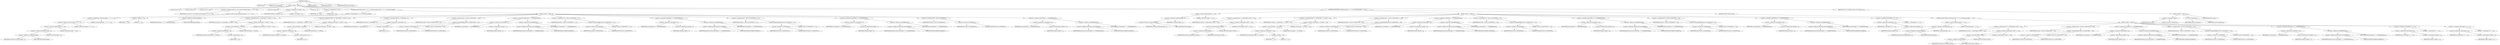 digraph "encode" {  
"38" [label = <(METHOD,encode)<SUB>58</SUB>> ]
"39" [label = <(PARAM,this)<SUB>58</SUB>> ]
"40" [label = <(PARAM,byte[] octetString)<SUB>58</SUB>> ]
"41" [label = <(BLOCK,&lt;empty&gt;,&lt;empty&gt;)<SUB>58</SUB>> ]
"42" [label = <(LOCAL,int bits24: int)> ]
"43" [label = <(LOCAL,int bits6: int)> ]
"44" [label = <(LOCAL,char[] out: char[])> ]
"45" [label = <(&lt;operator&gt;.assignment,char[] out = new char[((octetString.length - 1) / 3 + 1) * 4])<SUB>62</SUB>> ]
"46" [label = <(IDENTIFIER,out,char[] out = new char[((octetString.length - 1) / 3 + 1) * 4])<SUB>62</SUB>> ]
"47" [label = <(&lt;operator&gt;.alloc,new char[((octetString.length - 1) / 3 + 1) * 4])> ]
"48" [label = <(&lt;operator&gt;.multiplication,((octetString.length - 1) / 3 + 1) * 4)<SUB>62</SUB>> ]
"49" [label = <(&lt;operator&gt;.addition,(octetString.length - 1) / 3 + 1)<SUB>62</SUB>> ]
"50" [label = <(&lt;operator&gt;.division,(octetString.length - 1) / 3)<SUB>62</SUB>> ]
"51" [label = <(&lt;operator&gt;.subtraction,octetString.length - 1)<SUB>62</SUB>> ]
"52" [label = <(&lt;operator&gt;.fieldAccess,octetString.length)<SUB>62</SUB>> ]
"53" [label = <(IDENTIFIER,octetString,octetString.length - 1)<SUB>62</SUB>> ]
"54" [label = <(FIELD_IDENTIFIER,length,length)<SUB>62</SUB>> ]
"55" [label = <(LITERAL,1,octetString.length - 1)<SUB>62</SUB>> ]
"56" [label = <(LITERAL,3,(octetString.length - 1) / 3)<SUB>62</SUB>> ]
"57" [label = <(LITERAL,1,(octetString.length - 1) / 3 + 1)<SUB>62</SUB>> ]
"58" [label = <(LITERAL,4,((octetString.length - 1) / 3 + 1) * 4)<SUB>62</SUB>> ]
"59" [label = <(LOCAL,int outIndex: int)> ]
"60" [label = <(&lt;operator&gt;.assignment,int outIndex = 0)<SUB>63</SUB>> ]
"61" [label = <(IDENTIFIER,outIndex,int outIndex = 0)<SUB>63</SUB>> ]
"62" [label = <(LITERAL,0,int outIndex = 0)<SUB>63</SUB>> ]
"63" [label = <(LOCAL,int i: int)> ]
"64" [label = <(&lt;operator&gt;.assignment,int i = 0)<SUB>64</SUB>> ]
"65" [label = <(IDENTIFIER,i,int i = 0)<SUB>64</SUB>> ]
"66" [label = <(LITERAL,0,int i = 0)<SUB>64</SUB>> ]
"67" [label = <(CONTROL_STRUCTURE,while ((i + 3) &lt;= octetString.length),while ((i + 3) &lt;= octetString.length))<SUB>66</SUB>> ]
"68" [label = <(&lt;operator&gt;.lessEqualsThan,(i + 3) &lt;= octetString.length)<SUB>66</SUB>> ]
"69" [label = <(&lt;operator&gt;.addition,i + 3)<SUB>66</SUB>> ]
"70" [label = <(IDENTIFIER,i,i + 3)<SUB>66</SUB>> ]
"71" [label = <(LITERAL,3,i + 3)<SUB>66</SUB>> ]
"72" [label = <(&lt;operator&gt;.fieldAccess,octetString.length)<SUB>66</SUB>> ]
"73" [label = <(IDENTIFIER,octetString,(i + 3) &lt;= octetString.length)<SUB>66</SUB>> ]
"74" [label = <(FIELD_IDENTIFIER,length,length)<SUB>66</SUB>> ]
"75" [label = <(BLOCK,&lt;empty&gt;,&lt;empty&gt;)<SUB>66</SUB>> ]
"76" [label = <(&lt;operator&gt;.assignment,bits24 = (octetString[i++] &amp; 0xFF) &lt;&lt; 16)<SUB>68</SUB>> ]
"77" [label = <(IDENTIFIER,bits24,bits24 = (octetString[i++] &amp; 0xFF) &lt;&lt; 16)<SUB>68</SUB>> ]
"78" [label = <(&lt;operator&gt;.shiftLeft,(octetString[i++] &amp; 0xFF) &lt;&lt; 16)<SUB>68</SUB>> ]
"79" [label = <(&lt;operator&gt;.and,octetString[i++] &amp; 0xFF)<SUB>68</SUB>> ]
"80" [label = <(&lt;operator&gt;.indexAccess,octetString[i++])<SUB>68</SUB>> ]
"81" [label = <(IDENTIFIER,octetString,octetString[i++] &amp; 0xFF)<SUB>68</SUB>> ]
"82" [label = <(&lt;operator&gt;.postIncrement,i++)<SUB>68</SUB>> ]
"83" [label = <(IDENTIFIER,i,i++)<SUB>68</SUB>> ]
"84" [label = <(LITERAL,0xFF,octetString[i++] &amp; 0xFF)<SUB>68</SUB>> ]
"85" [label = <(LITERAL,16,(octetString[i++] &amp; 0xFF) &lt;&lt; 16)<SUB>68</SUB>> ]
"86" [label = <(&lt;operators&gt;.assignmentOr,bits24 |= (octetString[i++] &amp; 0xFF) &lt;&lt; 8)<SUB>69</SUB>> ]
"87" [label = <(IDENTIFIER,bits24,bits24 |= (octetString[i++] &amp; 0xFF) &lt;&lt; 8)<SUB>69</SUB>> ]
"88" [label = <(&lt;operator&gt;.shiftLeft,(octetString[i++] &amp; 0xFF) &lt;&lt; 8)<SUB>69</SUB>> ]
"89" [label = <(&lt;operator&gt;.and,octetString[i++] &amp; 0xFF)<SUB>69</SUB>> ]
"90" [label = <(&lt;operator&gt;.indexAccess,octetString[i++])<SUB>69</SUB>> ]
"91" [label = <(IDENTIFIER,octetString,octetString[i++] &amp; 0xFF)<SUB>69</SUB>> ]
"92" [label = <(&lt;operator&gt;.postIncrement,i++)<SUB>69</SUB>> ]
"93" [label = <(IDENTIFIER,i,i++)<SUB>69</SUB>> ]
"94" [label = <(LITERAL,0xFF,octetString[i++] &amp; 0xFF)<SUB>69</SUB>> ]
"95" [label = <(LITERAL,8,(octetString[i++] &amp; 0xFF) &lt;&lt; 8)<SUB>69</SUB>> ]
"96" [label = <(&lt;operators&gt;.assignmentOr,bits24 |= octetString[i++])<SUB>70</SUB>> ]
"97" [label = <(IDENTIFIER,bits24,bits24 |= octetString[i++])<SUB>70</SUB>> ]
"98" [label = <(&lt;operator&gt;.indexAccess,octetString[i++])<SUB>70</SUB>> ]
"99" [label = <(IDENTIFIER,octetString,bits24 |= octetString[i++])<SUB>70</SUB>> ]
"100" [label = <(&lt;operator&gt;.postIncrement,i++)<SUB>70</SUB>> ]
"101" [label = <(IDENTIFIER,i,i++)<SUB>70</SUB>> ]
"102" [label = <(&lt;operator&gt;.assignment,bits6 = (bits24 &amp; 0x00FC0000) &gt;&gt; 18)<SUB>72</SUB>> ]
"103" [label = <(IDENTIFIER,bits6,bits6 = (bits24 &amp; 0x00FC0000) &gt;&gt; 18)<SUB>72</SUB>> ]
"104" [label = <(&lt;operator&gt;.logicalShiftRight,(bits24 &amp; 0x00FC0000) &gt;&gt; 18)<SUB>72</SUB>> ]
"105" [label = <(&lt;operator&gt;.and,bits24 &amp; 0x00FC0000)<SUB>72</SUB>> ]
"106" [label = <(IDENTIFIER,bits24,bits24 &amp; 0x00FC0000)<SUB>72</SUB>> ]
"107" [label = <(LITERAL,0x00FC0000,bits24 &amp; 0x00FC0000)<SUB>72</SUB>> ]
"108" [label = <(LITERAL,18,(bits24 &amp; 0x00FC0000) &gt;&gt; 18)<SUB>72</SUB>> ]
"109" [label = <(&lt;operator&gt;.assignment,out[outIndex++] = ALPHABET[bits6])<SUB>73</SUB>> ]
"110" [label = <(&lt;operator&gt;.indexAccess,out[outIndex++])<SUB>73</SUB>> ]
"111" [label = <(IDENTIFIER,out,out[outIndex++] = ALPHABET[bits6])<SUB>73</SUB>> ]
"112" [label = <(&lt;operator&gt;.postIncrement,outIndex++)<SUB>73</SUB>> ]
"113" [label = <(IDENTIFIER,outIndex,outIndex++)<SUB>73</SUB>> ]
"114" [label = <(&lt;operator&gt;.indexAccess,ALPHABET[bits6])<SUB>73</SUB>> ]
"115" [label = <(&lt;operator&gt;.fieldAccess,Base64Converter.ALPHABET)<SUB>73</SUB>> ]
"116" [label = <(IDENTIFIER,Base64Converter,out[outIndex++] = ALPHABET[bits6])<SUB>73</SUB>> ]
"117" [label = <(FIELD_IDENTIFIER,ALPHABET,ALPHABET)<SUB>73</SUB>> ]
"118" [label = <(IDENTIFIER,bits6,out[outIndex++] = ALPHABET[bits6])<SUB>73</SUB>> ]
"119" [label = <(&lt;operator&gt;.assignment,bits6 = (bits24 &amp; 0x0003F000) &gt;&gt; 12)<SUB>74</SUB>> ]
"120" [label = <(IDENTIFIER,bits6,bits6 = (bits24 &amp; 0x0003F000) &gt;&gt; 12)<SUB>74</SUB>> ]
"121" [label = <(&lt;operator&gt;.logicalShiftRight,(bits24 &amp; 0x0003F000) &gt;&gt; 12)<SUB>74</SUB>> ]
"122" [label = <(&lt;operator&gt;.and,bits24 &amp; 0x0003F000)<SUB>74</SUB>> ]
"123" [label = <(IDENTIFIER,bits24,bits24 &amp; 0x0003F000)<SUB>74</SUB>> ]
"124" [label = <(LITERAL,0x0003F000,bits24 &amp; 0x0003F000)<SUB>74</SUB>> ]
"125" [label = <(LITERAL,12,(bits24 &amp; 0x0003F000) &gt;&gt; 12)<SUB>74</SUB>> ]
"126" [label = <(&lt;operator&gt;.assignment,out[outIndex++] = ALPHABET[bits6])<SUB>75</SUB>> ]
"127" [label = <(&lt;operator&gt;.indexAccess,out[outIndex++])<SUB>75</SUB>> ]
"128" [label = <(IDENTIFIER,out,out[outIndex++] = ALPHABET[bits6])<SUB>75</SUB>> ]
"129" [label = <(&lt;operator&gt;.postIncrement,outIndex++)<SUB>75</SUB>> ]
"130" [label = <(IDENTIFIER,outIndex,outIndex++)<SUB>75</SUB>> ]
"131" [label = <(&lt;operator&gt;.indexAccess,ALPHABET[bits6])<SUB>75</SUB>> ]
"132" [label = <(&lt;operator&gt;.fieldAccess,Base64Converter.ALPHABET)<SUB>75</SUB>> ]
"133" [label = <(IDENTIFIER,Base64Converter,out[outIndex++] = ALPHABET[bits6])<SUB>75</SUB>> ]
"134" [label = <(FIELD_IDENTIFIER,ALPHABET,ALPHABET)<SUB>75</SUB>> ]
"135" [label = <(IDENTIFIER,bits6,out[outIndex++] = ALPHABET[bits6])<SUB>75</SUB>> ]
"136" [label = <(&lt;operator&gt;.assignment,bits6 = (bits24 &amp; 0x00000FC0) &gt;&gt; 6)<SUB>76</SUB>> ]
"137" [label = <(IDENTIFIER,bits6,bits6 = (bits24 &amp; 0x00000FC0) &gt;&gt; 6)<SUB>76</SUB>> ]
"138" [label = <(&lt;operator&gt;.logicalShiftRight,(bits24 &amp; 0x00000FC0) &gt;&gt; 6)<SUB>76</SUB>> ]
"139" [label = <(&lt;operator&gt;.and,bits24 &amp; 0x00000FC0)<SUB>76</SUB>> ]
"140" [label = <(IDENTIFIER,bits24,bits24 &amp; 0x00000FC0)<SUB>76</SUB>> ]
"141" [label = <(LITERAL,0x00000FC0,bits24 &amp; 0x00000FC0)<SUB>76</SUB>> ]
"142" [label = <(LITERAL,6,(bits24 &amp; 0x00000FC0) &gt;&gt; 6)<SUB>76</SUB>> ]
"143" [label = <(&lt;operator&gt;.assignment,out[outIndex++] = ALPHABET[bits6])<SUB>77</SUB>> ]
"144" [label = <(&lt;operator&gt;.indexAccess,out[outIndex++])<SUB>77</SUB>> ]
"145" [label = <(IDENTIFIER,out,out[outIndex++] = ALPHABET[bits6])<SUB>77</SUB>> ]
"146" [label = <(&lt;operator&gt;.postIncrement,outIndex++)<SUB>77</SUB>> ]
"147" [label = <(IDENTIFIER,outIndex,outIndex++)<SUB>77</SUB>> ]
"148" [label = <(&lt;operator&gt;.indexAccess,ALPHABET[bits6])<SUB>77</SUB>> ]
"149" [label = <(&lt;operator&gt;.fieldAccess,Base64Converter.ALPHABET)<SUB>77</SUB>> ]
"150" [label = <(IDENTIFIER,Base64Converter,out[outIndex++] = ALPHABET[bits6])<SUB>77</SUB>> ]
"151" [label = <(FIELD_IDENTIFIER,ALPHABET,ALPHABET)<SUB>77</SUB>> ]
"152" [label = <(IDENTIFIER,bits6,out[outIndex++] = ALPHABET[bits6])<SUB>77</SUB>> ]
"153" [label = <(&lt;operator&gt;.assignment,bits6 = bits24 &amp; 0x0000003F)<SUB>78</SUB>> ]
"154" [label = <(IDENTIFIER,bits6,bits6 = bits24 &amp; 0x0000003F)<SUB>78</SUB>> ]
"155" [label = <(&lt;operator&gt;.and,bits24 &amp; 0x0000003F)<SUB>78</SUB>> ]
"156" [label = <(IDENTIFIER,bits24,bits24 &amp; 0x0000003F)<SUB>78</SUB>> ]
"157" [label = <(LITERAL,0x0000003F,bits24 &amp; 0x0000003F)<SUB>78</SUB>> ]
"158" [label = <(&lt;operator&gt;.assignment,out[outIndex++] = ALPHABET[bits6])<SUB>79</SUB>> ]
"159" [label = <(&lt;operator&gt;.indexAccess,out[outIndex++])<SUB>79</SUB>> ]
"160" [label = <(IDENTIFIER,out,out[outIndex++] = ALPHABET[bits6])<SUB>79</SUB>> ]
"161" [label = <(&lt;operator&gt;.postIncrement,outIndex++)<SUB>79</SUB>> ]
"162" [label = <(IDENTIFIER,outIndex,outIndex++)<SUB>79</SUB>> ]
"163" [label = <(&lt;operator&gt;.indexAccess,ALPHABET[bits6])<SUB>79</SUB>> ]
"164" [label = <(&lt;operator&gt;.fieldAccess,Base64Converter.ALPHABET)<SUB>79</SUB>> ]
"165" [label = <(IDENTIFIER,Base64Converter,out[outIndex++] = ALPHABET[bits6])<SUB>79</SUB>> ]
"166" [label = <(FIELD_IDENTIFIER,ALPHABET,ALPHABET)<SUB>79</SUB>> ]
"167" [label = <(IDENTIFIER,bits6,out[outIndex++] = ALPHABET[bits6])<SUB>79</SUB>> ]
"168" [label = <(CONTROL_STRUCTURE,if (octetString.length - i == 2),if (octetString.length - i == 2))<SUB>81</SUB>> ]
"169" [label = <(&lt;operator&gt;.equals,octetString.length - i == 2)<SUB>81</SUB>> ]
"170" [label = <(&lt;operator&gt;.subtraction,octetString.length - i)<SUB>81</SUB>> ]
"171" [label = <(&lt;operator&gt;.fieldAccess,octetString.length)<SUB>81</SUB>> ]
"172" [label = <(IDENTIFIER,octetString,octetString.length - i)<SUB>81</SUB>> ]
"173" [label = <(FIELD_IDENTIFIER,length,length)<SUB>81</SUB>> ]
"174" [label = <(IDENTIFIER,i,octetString.length - i)<SUB>81</SUB>> ]
"175" [label = <(LITERAL,2,octetString.length - i == 2)<SUB>81</SUB>> ]
"176" [label = <(BLOCK,&lt;empty&gt;,&lt;empty&gt;)<SUB>81</SUB>> ]
"177" [label = <(&lt;operator&gt;.assignment,bits24 = (octetString[i] &amp; 0xFF) &lt;&lt; 16)<SUB>83</SUB>> ]
"178" [label = <(IDENTIFIER,bits24,bits24 = (octetString[i] &amp; 0xFF) &lt;&lt; 16)<SUB>83</SUB>> ]
"179" [label = <(&lt;operator&gt;.shiftLeft,(octetString[i] &amp; 0xFF) &lt;&lt; 16)<SUB>83</SUB>> ]
"180" [label = <(&lt;operator&gt;.and,octetString[i] &amp; 0xFF)<SUB>83</SUB>> ]
"181" [label = <(&lt;operator&gt;.indexAccess,octetString[i])<SUB>83</SUB>> ]
"182" [label = <(IDENTIFIER,octetString,octetString[i] &amp; 0xFF)<SUB>83</SUB>> ]
"183" [label = <(IDENTIFIER,i,octetString[i] &amp; 0xFF)<SUB>83</SUB>> ]
"184" [label = <(LITERAL,0xFF,octetString[i] &amp; 0xFF)<SUB>83</SUB>> ]
"185" [label = <(LITERAL,16,(octetString[i] &amp; 0xFF) &lt;&lt; 16)<SUB>83</SUB>> ]
"186" [label = <(&lt;operators&gt;.assignmentOr,bits24 |= (octetString[i + 1] &amp; 0xFF) &lt;&lt; 8)<SUB>84</SUB>> ]
"187" [label = <(IDENTIFIER,bits24,bits24 |= (octetString[i + 1] &amp; 0xFF) &lt;&lt; 8)<SUB>84</SUB>> ]
"188" [label = <(&lt;operator&gt;.shiftLeft,(octetString[i + 1] &amp; 0xFF) &lt;&lt; 8)<SUB>84</SUB>> ]
"189" [label = <(&lt;operator&gt;.and,octetString[i + 1] &amp; 0xFF)<SUB>84</SUB>> ]
"190" [label = <(&lt;operator&gt;.indexAccess,octetString[i + 1])<SUB>84</SUB>> ]
"191" [label = <(IDENTIFIER,octetString,octetString[i + 1] &amp; 0xFF)<SUB>84</SUB>> ]
"192" [label = <(&lt;operator&gt;.addition,i + 1)<SUB>84</SUB>> ]
"193" [label = <(IDENTIFIER,i,i + 1)<SUB>84</SUB>> ]
"194" [label = <(LITERAL,1,i + 1)<SUB>84</SUB>> ]
"195" [label = <(LITERAL,0xFF,octetString[i + 1] &amp; 0xFF)<SUB>84</SUB>> ]
"196" [label = <(LITERAL,8,(octetString[i + 1] &amp; 0xFF) &lt;&lt; 8)<SUB>84</SUB>> ]
"197" [label = <(&lt;operator&gt;.assignment,bits6 = (bits24 &amp; 0x00FC0000) &gt;&gt; 18)<SUB>85</SUB>> ]
"198" [label = <(IDENTIFIER,bits6,bits6 = (bits24 &amp; 0x00FC0000) &gt;&gt; 18)<SUB>85</SUB>> ]
"199" [label = <(&lt;operator&gt;.logicalShiftRight,(bits24 &amp; 0x00FC0000) &gt;&gt; 18)<SUB>85</SUB>> ]
"200" [label = <(&lt;operator&gt;.and,bits24 &amp; 0x00FC0000)<SUB>85</SUB>> ]
"201" [label = <(IDENTIFIER,bits24,bits24 &amp; 0x00FC0000)<SUB>85</SUB>> ]
"202" [label = <(LITERAL,0x00FC0000,bits24 &amp; 0x00FC0000)<SUB>85</SUB>> ]
"203" [label = <(LITERAL,18,(bits24 &amp; 0x00FC0000) &gt;&gt; 18)<SUB>85</SUB>> ]
"204" [label = <(&lt;operator&gt;.assignment,out[outIndex++] = ALPHABET[bits6])<SUB>86</SUB>> ]
"205" [label = <(&lt;operator&gt;.indexAccess,out[outIndex++])<SUB>86</SUB>> ]
"206" [label = <(IDENTIFIER,out,out[outIndex++] = ALPHABET[bits6])<SUB>86</SUB>> ]
"207" [label = <(&lt;operator&gt;.postIncrement,outIndex++)<SUB>86</SUB>> ]
"208" [label = <(IDENTIFIER,outIndex,outIndex++)<SUB>86</SUB>> ]
"209" [label = <(&lt;operator&gt;.indexAccess,ALPHABET[bits6])<SUB>86</SUB>> ]
"210" [label = <(&lt;operator&gt;.fieldAccess,Base64Converter.ALPHABET)<SUB>86</SUB>> ]
"211" [label = <(IDENTIFIER,Base64Converter,out[outIndex++] = ALPHABET[bits6])<SUB>86</SUB>> ]
"212" [label = <(FIELD_IDENTIFIER,ALPHABET,ALPHABET)<SUB>86</SUB>> ]
"213" [label = <(IDENTIFIER,bits6,out[outIndex++] = ALPHABET[bits6])<SUB>86</SUB>> ]
"214" [label = <(&lt;operator&gt;.assignment,bits6 = (bits24 &amp; 0x0003F000) &gt;&gt; 12)<SUB>87</SUB>> ]
"215" [label = <(IDENTIFIER,bits6,bits6 = (bits24 &amp; 0x0003F000) &gt;&gt; 12)<SUB>87</SUB>> ]
"216" [label = <(&lt;operator&gt;.logicalShiftRight,(bits24 &amp; 0x0003F000) &gt;&gt; 12)<SUB>87</SUB>> ]
"217" [label = <(&lt;operator&gt;.and,bits24 &amp; 0x0003F000)<SUB>87</SUB>> ]
"218" [label = <(IDENTIFIER,bits24,bits24 &amp; 0x0003F000)<SUB>87</SUB>> ]
"219" [label = <(LITERAL,0x0003F000,bits24 &amp; 0x0003F000)<SUB>87</SUB>> ]
"220" [label = <(LITERAL,12,(bits24 &amp; 0x0003F000) &gt;&gt; 12)<SUB>87</SUB>> ]
"221" [label = <(&lt;operator&gt;.assignment,out[outIndex++] = ALPHABET[bits6])<SUB>88</SUB>> ]
"222" [label = <(&lt;operator&gt;.indexAccess,out[outIndex++])<SUB>88</SUB>> ]
"223" [label = <(IDENTIFIER,out,out[outIndex++] = ALPHABET[bits6])<SUB>88</SUB>> ]
"224" [label = <(&lt;operator&gt;.postIncrement,outIndex++)<SUB>88</SUB>> ]
"225" [label = <(IDENTIFIER,outIndex,outIndex++)<SUB>88</SUB>> ]
"226" [label = <(&lt;operator&gt;.indexAccess,ALPHABET[bits6])<SUB>88</SUB>> ]
"227" [label = <(&lt;operator&gt;.fieldAccess,Base64Converter.ALPHABET)<SUB>88</SUB>> ]
"228" [label = <(IDENTIFIER,Base64Converter,out[outIndex++] = ALPHABET[bits6])<SUB>88</SUB>> ]
"229" [label = <(FIELD_IDENTIFIER,ALPHABET,ALPHABET)<SUB>88</SUB>> ]
"230" [label = <(IDENTIFIER,bits6,out[outIndex++] = ALPHABET[bits6])<SUB>88</SUB>> ]
"231" [label = <(&lt;operator&gt;.assignment,bits6 = (bits24 &amp; 0x00000FC0) &gt;&gt; 6)<SUB>89</SUB>> ]
"232" [label = <(IDENTIFIER,bits6,bits6 = (bits24 &amp; 0x00000FC0) &gt;&gt; 6)<SUB>89</SUB>> ]
"233" [label = <(&lt;operator&gt;.logicalShiftRight,(bits24 &amp; 0x00000FC0) &gt;&gt; 6)<SUB>89</SUB>> ]
"234" [label = <(&lt;operator&gt;.and,bits24 &amp; 0x00000FC0)<SUB>89</SUB>> ]
"235" [label = <(IDENTIFIER,bits24,bits24 &amp; 0x00000FC0)<SUB>89</SUB>> ]
"236" [label = <(LITERAL,0x00000FC0,bits24 &amp; 0x00000FC0)<SUB>89</SUB>> ]
"237" [label = <(LITERAL,6,(bits24 &amp; 0x00000FC0) &gt;&gt; 6)<SUB>89</SUB>> ]
"238" [label = <(&lt;operator&gt;.assignment,out[outIndex++] = ALPHABET[bits6])<SUB>90</SUB>> ]
"239" [label = <(&lt;operator&gt;.indexAccess,out[outIndex++])<SUB>90</SUB>> ]
"240" [label = <(IDENTIFIER,out,out[outIndex++] = ALPHABET[bits6])<SUB>90</SUB>> ]
"241" [label = <(&lt;operator&gt;.postIncrement,outIndex++)<SUB>90</SUB>> ]
"242" [label = <(IDENTIFIER,outIndex,outIndex++)<SUB>90</SUB>> ]
"243" [label = <(&lt;operator&gt;.indexAccess,ALPHABET[bits6])<SUB>90</SUB>> ]
"244" [label = <(&lt;operator&gt;.fieldAccess,Base64Converter.ALPHABET)<SUB>90</SUB>> ]
"245" [label = <(IDENTIFIER,Base64Converter,out[outIndex++] = ALPHABET[bits6])<SUB>90</SUB>> ]
"246" [label = <(FIELD_IDENTIFIER,ALPHABET,ALPHABET)<SUB>90</SUB>> ]
"247" [label = <(IDENTIFIER,bits6,out[outIndex++] = ALPHABET[bits6])<SUB>90</SUB>> ]
"248" [label = <(&lt;operator&gt;.assignment,out[outIndex++] = '=')<SUB>93</SUB>> ]
"249" [label = <(&lt;operator&gt;.indexAccess,out[outIndex++])<SUB>93</SUB>> ]
"250" [label = <(IDENTIFIER,out,out[outIndex++] = '=')<SUB>93</SUB>> ]
"251" [label = <(&lt;operator&gt;.postIncrement,outIndex++)<SUB>93</SUB>> ]
"252" [label = <(IDENTIFIER,outIndex,outIndex++)<SUB>93</SUB>> ]
"253" [label = <(LITERAL,'=',out[outIndex++] = '=')<SUB>93</SUB>> ]
"254" [label = <(CONTROL_STRUCTURE,else,else)<SUB>94</SUB>> ]
"255" [label = <(CONTROL_STRUCTURE,if (octetString.length - i == 1),if (octetString.length - i == 1))<SUB>94</SUB>> ]
"256" [label = <(&lt;operator&gt;.equals,octetString.length - i == 1)<SUB>94</SUB>> ]
"257" [label = <(&lt;operator&gt;.subtraction,octetString.length - i)<SUB>94</SUB>> ]
"258" [label = <(&lt;operator&gt;.fieldAccess,octetString.length)<SUB>94</SUB>> ]
"259" [label = <(IDENTIFIER,octetString,octetString.length - i)<SUB>94</SUB>> ]
"260" [label = <(FIELD_IDENTIFIER,length,length)<SUB>94</SUB>> ]
"261" [label = <(IDENTIFIER,i,octetString.length - i)<SUB>94</SUB>> ]
"262" [label = <(LITERAL,1,octetString.length - i == 1)<SUB>94</SUB>> ]
"263" [label = <(BLOCK,&lt;empty&gt;,&lt;empty&gt;)<SUB>94</SUB>> ]
"264" [label = <(&lt;operator&gt;.assignment,bits24 = (octetString[i] &amp; 0xFF) &lt;&lt; 16)<SUB>96</SUB>> ]
"265" [label = <(IDENTIFIER,bits24,bits24 = (octetString[i] &amp; 0xFF) &lt;&lt; 16)<SUB>96</SUB>> ]
"266" [label = <(&lt;operator&gt;.shiftLeft,(octetString[i] &amp; 0xFF) &lt;&lt; 16)<SUB>96</SUB>> ]
"267" [label = <(&lt;operator&gt;.and,octetString[i] &amp; 0xFF)<SUB>96</SUB>> ]
"268" [label = <(&lt;operator&gt;.indexAccess,octetString[i])<SUB>96</SUB>> ]
"269" [label = <(IDENTIFIER,octetString,octetString[i] &amp; 0xFF)<SUB>96</SUB>> ]
"270" [label = <(IDENTIFIER,i,octetString[i] &amp; 0xFF)<SUB>96</SUB>> ]
"271" [label = <(LITERAL,0xFF,octetString[i] &amp; 0xFF)<SUB>96</SUB>> ]
"272" [label = <(LITERAL,16,(octetString[i] &amp; 0xFF) &lt;&lt; 16)<SUB>96</SUB>> ]
"273" [label = <(&lt;operator&gt;.assignment,bits6 = (bits24 &amp; 0x00FC0000) &gt;&gt; 18)<SUB>97</SUB>> ]
"274" [label = <(IDENTIFIER,bits6,bits6 = (bits24 &amp; 0x00FC0000) &gt;&gt; 18)<SUB>97</SUB>> ]
"275" [label = <(&lt;operator&gt;.logicalShiftRight,(bits24 &amp; 0x00FC0000) &gt;&gt; 18)<SUB>97</SUB>> ]
"276" [label = <(&lt;operator&gt;.and,bits24 &amp; 0x00FC0000)<SUB>97</SUB>> ]
"277" [label = <(IDENTIFIER,bits24,bits24 &amp; 0x00FC0000)<SUB>97</SUB>> ]
"278" [label = <(LITERAL,0x00FC0000,bits24 &amp; 0x00FC0000)<SUB>97</SUB>> ]
"279" [label = <(LITERAL,18,(bits24 &amp; 0x00FC0000) &gt;&gt; 18)<SUB>97</SUB>> ]
"280" [label = <(&lt;operator&gt;.assignment,out[outIndex++] = ALPHABET[bits6])<SUB>98</SUB>> ]
"281" [label = <(&lt;operator&gt;.indexAccess,out[outIndex++])<SUB>98</SUB>> ]
"282" [label = <(IDENTIFIER,out,out[outIndex++] = ALPHABET[bits6])<SUB>98</SUB>> ]
"283" [label = <(&lt;operator&gt;.postIncrement,outIndex++)<SUB>98</SUB>> ]
"284" [label = <(IDENTIFIER,outIndex,outIndex++)<SUB>98</SUB>> ]
"285" [label = <(&lt;operator&gt;.indexAccess,ALPHABET[bits6])<SUB>98</SUB>> ]
"286" [label = <(&lt;operator&gt;.fieldAccess,Base64Converter.ALPHABET)<SUB>98</SUB>> ]
"287" [label = <(IDENTIFIER,Base64Converter,out[outIndex++] = ALPHABET[bits6])<SUB>98</SUB>> ]
"288" [label = <(FIELD_IDENTIFIER,ALPHABET,ALPHABET)<SUB>98</SUB>> ]
"289" [label = <(IDENTIFIER,bits6,out[outIndex++] = ALPHABET[bits6])<SUB>98</SUB>> ]
"290" [label = <(&lt;operator&gt;.assignment,bits6 = (bits24 &amp; 0x0003F000) &gt;&gt; 12)<SUB>99</SUB>> ]
"291" [label = <(IDENTIFIER,bits6,bits6 = (bits24 &amp; 0x0003F000) &gt;&gt; 12)<SUB>99</SUB>> ]
"292" [label = <(&lt;operator&gt;.logicalShiftRight,(bits24 &amp; 0x0003F000) &gt;&gt; 12)<SUB>99</SUB>> ]
"293" [label = <(&lt;operator&gt;.and,bits24 &amp; 0x0003F000)<SUB>99</SUB>> ]
"294" [label = <(IDENTIFIER,bits24,bits24 &amp; 0x0003F000)<SUB>99</SUB>> ]
"295" [label = <(LITERAL,0x0003F000,bits24 &amp; 0x0003F000)<SUB>99</SUB>> ]
"296" [label = <(LITERAL,12,(bits24 &amp; 0x0003F000) &gt;&gt; 12)<SUB>99</SUB>> ]
"297" [label = <(&lt;operator&gt;.assignment,out[outIndex++] = ALPHABET[bits6])<SUB>100</SUB>> ]
"298" [label = <(&lt;operator&gt;.indexAccess,out[outIndex++])<SUB>100</SUB>> ]
"299" [label = <(IDENTIFIER,out,out[outIndex++] = ALPHABET[bits6])<SUB>100</SUB>> ]
"300" [label = <(&lt;operator&gt;.postIncrement,outIndex++)<SUB>100</SUB>> ]
"301" [label = <(IDENTIFIER,outIndex,outIndex++)<SUB>100</SUB>> ]
"302" [label = <(&lt;operator&gt;.indexAccess,ALPHABET[bits6])<SUB>100</SUB>> ]
"303" [label = <(&lt;operator&gt;.fieldAccess,Base64Converter.ALPHABET)<SUB>100</SUB>> ]
"304" [label = <(IDENTIFIER,Base64Converter,out[outIndex++] = ALPHABET[bits6])<SUB>100</SUB>> ]
"305" [label = <(FIELD_IDENTIFIER,ALPHABET,ALPHABET)<SUB>100</SUB>> ]
"306" [label = <(IDENTIFIER,bits6,out[outIndex++] = ALPHABET[bits6])<SUB>100</SUB>> ]
"307" [label = <(&lt;operator&gt;.assignment,out[outIndex++] = '=')<SUB>103</SUB>> ]
"308" [label = <(&lt;operator&gt;.indexAccess,out[outIndex++])<SUB>103</SUB>> ]
"309" [label = <(IDENTIFIER,out,out[outIndex++] = '=')<SUB>103</SUB>> ]
"310" [label = <(&lt;operator&gt;.postIncrement,outIndex++)<SUB>103</SUB>> ]
"311" [label = <(IDENTIFIER,outIndex,outIndex++)<SUB>103</SUB>> ]
"312" [label = <(LITERAL,'=',out[outIndex++] = '=')<SUB>103</SUB>> ]
"313" [label = <(&lt;operator&gt;.assignment,out[outIndex++] = '=')<SUB>104</SUB>> ]
"314" [label = <(&lt;operator&gt;.indexAccess,out[outIndex++])<SUB>104</SUB>> ]
"315" [label = <(IDENTIFIER,out,out[outIndex++] = '=')<SUB>104</SUB>> ]
"316" [label = <(&lt;operator&gt;.postIncrement,outIndex++)<SUB>104</SUB>> ]
"317" [label = <(IDENTIFIER,outIndex,outIndex++)<SUB>104</SUB>> ]
"318" [label = <(LITERAL,'=',out[outIndex++] = '=')<SUB>104</SUB>> ]
"319" [label = <(RETURN,return new String(out);,return new String(out);)<SUB>106</SUB>> ]
"320" [label = <(BLOCK,&lt;empty&gt;,&lt;empty&gt;)<SUB>106</SUB>> ]
"321" [label = <(&lt;operator&gt;.assignment,&lt;empty&gt;)> ]
"322" [label = <(IDENTIFIER,$obj0,&lt;empty&gt;)> ]
"323" [label = <(&lt;operator&gt;.alloc,new String(out))<SUB>106</SUB>> ]
"324" [label = <(&lt;init&gt;,new String(out))<SUB>106</SUB>> ]
"325" [label = <(IDENTIFIER,$obj0,new String(out))> ]
"326" [label = <(IDENTIFIER,out,new String(out))<SUB>106</SUB>> ]
"327" [label = <(IDENTIFIER,$obj0,&lt;empty&gt;)> ]
"328" [label = <(MODIFIER,PUBLIC)> ]
"329" [label = <(MODIFIER,VIRTUAL)> ]
"330" [label = <(METHOD_RETURN,java.lang.String)<SUB>58</SUB>> ]
  "38" -> "39" 
  "38" -> "40" 
  "38" -> "41" 
  "38" -> "328" 
  "38" -> "329" 
  "38" -> "330" 
  "41" -> "42" 
  "41" -> "43" 
  "41" -> "44" 
  "41" -> "45" 
  "41" -> "59" 
  "41" -> "60" 
  "41" -> "63" 
  "41" -> "64" 
  "41" -> "67" 
  "41" -> "168" 
  "41" -> "319" 
  "45" -> "46" 
  "45" -> "47" 
  "47" -> "48" 
  "48" -> "49" 
  "48" -> "58" 
  "49" -> "50" 
  "49" -> "57" 
  "50" -> "51" 
  "50" -> "56" 
  "51" -> "52" 
  "51" -> "55" 
  "52" -> "53" 
  "52" -> "54" 
  "60" -> "61" 
  "60" -> "62" 
  "64" -> "65" 
  "64" -> "66" 
  "67" -> "68" 
  "67" -> "75" 
  "68" -> "69" 
  "68" -> "72" 
  "69" -> "70" 
  "69" -> "71" 
  "72" -> "73" 
  "72" -> "74" 
  "75" -> "76" 
  "75" -> "86" 
  "75" -> "96" 
  "75" -> "102" 
  "75" -> "109" 
  "75" -> "119" 
  "75" -> "126" 
  "75" -> "136" 
  "75" -> "143" 
  "75" -> "153" 
  "75" -> "158" 
  "76" -> "77" 
  "76" -> "78" 
  "78" -> "79" 
  "78" -> "85" 
  "79" -> "80" 
  "79" -> "84" 
  "80" -> "81" 
  "80" -> "82" 
  "82" -> "83" 
  "86" -> "87" 
  "86" -> "88" 
  "88" -> "89" 
  "88" -> "95" 
  "89" -> "90" 
  "89" -> "94" 
  "90" -> "91" 
  "90" -> "92" 
  "92" -> "93" 
  "96" -> "97" 
  "96" -> "98" 
  "98" -> "99" 
  "98" -> "100" 
  "100" -> "101" 
  "102" -> "103" 
  "102" -> "104" 
  "104" -> "105" 
  "104" -> "108" 
  "105" -> "106" 
  "105" -> "107" 
  "109" -> "110" 
  "109" -> "114" 
  "110" -> "111" 
  "110" -> "112" 
  "112" -> "113" 
  "114" -> "115" 
  "114" -> "118" 
  "115" -> "116" 
  "115" -> "117" 
  "119" -> "120" 
  "119" -> "121" 
  "121" -> "122" 
  "121" -> "125" 
  "122" -> "123" 
  "122" -> "124" 
  "126" -> "127" 
  "126" -> "131" 
  "127" -> "128" 
  "127" -> "129" 
  "129" -> "130" 
  "131" -> "132" 
  "131" -> "135" 
  "132" -> "133" 
  "132" -> "134" 
  "136" -> "137" 
  "136" -> "138" 
  "138" -> "139" 
  "138" -> "142" 
  "139" -> "140" 
  "139" -> "141" 
  "143" -> "144" 
  "143" -> "148" 
  "144" -> "145" 
  "144" -> "146" 
  "146" -> "147" 
  "148" -> "149" 
  "148" -> "152" 
  "149" -> "150" 
  "149" -> "151" 
  "153" -> "154" 
  "153" -> "155" 
  "155" -> "156" 
  "155" -> "157" 
  "158" -> "159" 
  "158" -> "163" 
  "159" -> "160" 
  "159" -> "161" 
  "161" -> "162" 
  "163" -> "164" 
  "163" -> "167" 
  "164" -> "165" 
  "164" -> "166" 
  "168" -> "169" 
  "168" -> "176" 
  "168" -> "254" 
  "169" -> "170" 
  "169" -> "175" 
  "170" -> "171" 
  "170" -> "174" 
  "171" -> "172" 
  "171" -> "173" 
  "176" -> "177" 
  "176" -> "186" 
  "176" -> "197" 
  "176" -> "204" 
  "176" -> "214" 
  "176" -> "221" 
  "176" -> "231" 
  "176" -> "238" 
  "176" -> "248" 
  "177" -> "178" 
  "177" -> "179" 
  "179" -> "180" 
  "179" -> "185" 
  "180" -> "181" 
  "180" -> "184" 
  "181" -> "182" 
  "181" -> "183" 
  "186" -> "187" 
  "186" -> "188" 
  "188" -> "189" 
  "188" -> "196" 
  "189" -> "190" 
  "189" -> "195" 
  "190" -> "191" 
  "190" -> "192" 
  "192" -> "193" 
  "192" -> "194" 
  "197" -> "198" 
  "197" -> "199" 
  "199" -> "200" 
  "199" -> "203" 
  "200" -> "201" 
  "200" -> "202" 
  "204" -> "205" 
  "204" -> "209" 
  "205" -> "206" 
  "205" -> "207" 
  "207" -> "208" 
  "209" -> "210" 
  "209" -> "213" 
  "210" -> "211" 
  "210" -> "212" 
  "214" -> "215" 
  "214" -> "216" 
  "216" -> "217" 
  "216" -> "220" 
  "217" -> "218" 
  "217" -> "219" 
  "221" -> "222" 
  "221" -> "226" 
  "222" -> "223" 
  "222" -> "224" 
  "224" -> "225" 
  "226" -> "227" 
  "226" -> "230" 
  "227" -> "228" 
  "227" -> "229" 
  "231" -> "232" 
  "231" -> "233" 
  "233" -> "234" 
  "233" -> "237" 
  "234" -> "235" 
  "234" -> "236" 
  "238" -> "239" 
  "238" -> "243" 
  "239" -> "240" 
  "239" -> "241" 
  "241" -> "242" 
  "243" -> "244" 
  "243" -> "247" 
  "244" -> "245" 
  "244" -> "246" 
  "248" -> "249" 
  "248" -> "253" 
  "249" -> "250" 
  "249" -> "251" 
  "251" -> "252" 
  "254" -> "255" 
  "255" -> "256" 
  "255" -> "263" 
  "256" -> "257" 
  "256" -> "262" 
  "257" -> "258" 
  "257" -> "261" 
  "258" -> "259" 
  "258" -> "260" 
  "263" -> "264" 
  "263" -> "273" 
  "263" -> "280" 
  "263" -> "290" 
  "263" -> "297" 
  "263" -> "307" 
  "263" -> "313" 
  "264" -> "265" 
  "264" -> "266" 
  "266" -> "267" 
  "266" -> "272" 
  "267" -> "268" 
  "267" -> "271" 
  "268" -> "269" 
  "268" -> "270" 
  "273" -> "274" 
  "273" -> "275" 
  "275" -> "276" 
  "275" -> "279" 
  "276" -> "277" 
  "276" -> "278" 
  "280" -> "281" 
  "280" -> "285" 
  "281" -> "282" 
  "281" -> "283" 
  "283" -> "284" 
  "285" -> "286" 
  "285" -> "289" 
  "286" -> "287" 
  "286" -> "288" 
  "290" -> "291" 
  "290" -> "292" 
  "292" -> "293" 
  "292" -> "296" 
  "293" -> "294" 
  "293" -> "295" 
  "297" -> "298" 
  "297" -> "302" 
  "298" -> "299" 
  "298" -> "300" 
  "300" -> "301" 
  "302" -> "303" 
  "302" -> "306" 
  "303" -> "304" 
  "303" -> "305" 
  "307" -> "308" 
  "307" -> "312" 
  "308" -> "309" 
  "308" -> "310" 
  "310" -> "311" 
  "313" -> "314" 
  "313" -> "318" 
  "314" -> "315" 
  "314" -> "316" 
  "316" -> "317" 
  "319" -> "320" 
  "320" -> "321" 
  "320" -> "324" 
  "320" -> "327" 
  "321" -> "322" 
  "321" -> "323" 
  "324" -> "325" 
  "324" -> "326" 
}

